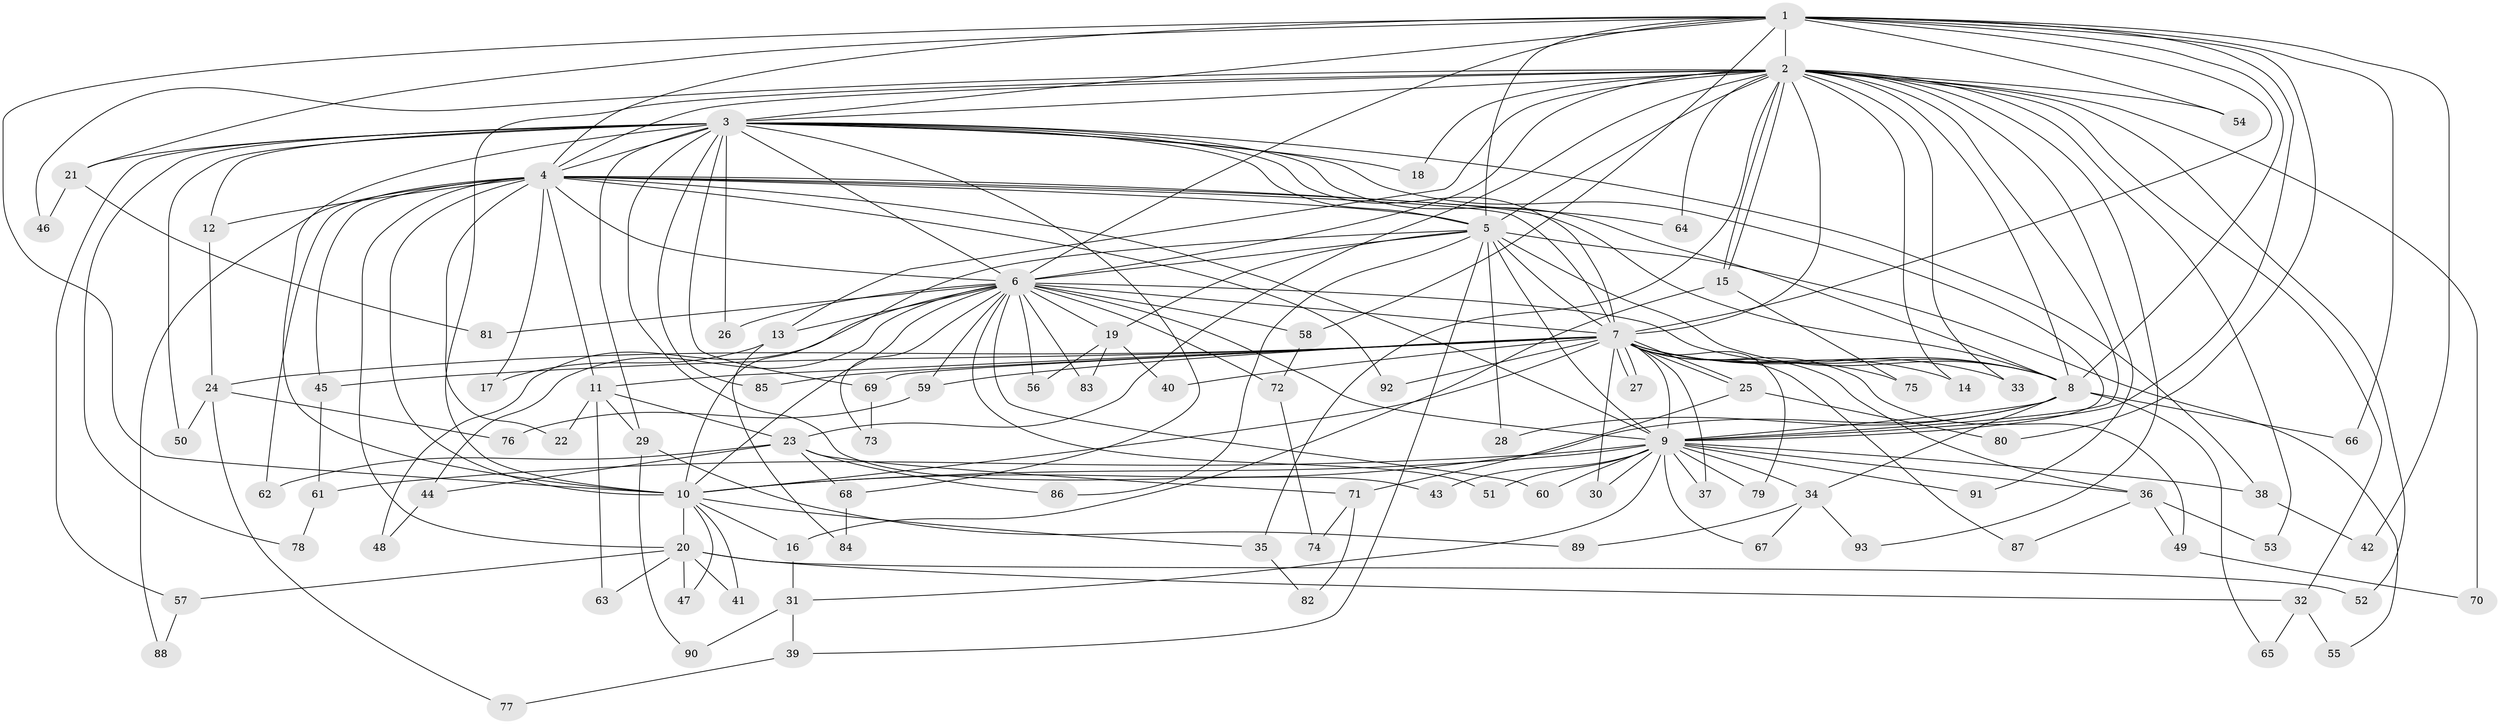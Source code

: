 // coarse degree distribution, {8: 0.037037037037037035, 18: 0.037037037037037035, 20: 0.037037037037037035, 7: 0.037037037037037035, 3: 0.2222222222222222, 1: 0.3333333333333333, 4: 0.037037037037037035, 2: 0.25925925925925924}
// Generated by graph-tools (version 1.1) at 2025/17/03/04/25 18:17:37]
// undirected, 93 vertices, 211 edges
graph export_dot {
graph [start="1"]
  node [color=gray90,style=filled];
  1;
  2;
  3;
  4;
  5;
  6;
  7;
  8;
  9;
  10;
  11;
  12;
  13;
  14;
  15;
  16;
  17;
  18;
  19;
  20;
  21;
  22;
  23;
  24;
  25;
  26;
  27;
  28;
  29;
  30;
  31;
  32;
  33;
  34;
  35;
  36;
  37;
  38;
  39;
  40;
  41;
  42;
  43;
  44;
  45;
  46;
  47;
  48;
  49;
  50;
  51;
  52;
  53;
  54;
  55;
  56;
  57;
  58;
  59;
  60;
  61;
  62;
  63;
  64;
  65;
  66;
  67;
  68;
  69;
  70;
  71;
  72;
  73;
  74;
  75;
  76;
  77;
  78;
  79;
  80;
  81;
  82;
  83;
  84;
  85;
  86;
  87;
  88;
  89;
  90;
  91;
  92;
  93;
  1 -- 2;
  1 -- 3;
  1 -- 4;
  1 -- 5;
  1 -- 6;
  1 -- 7;
  1 -- 8;
  1 -- 9;
  1 -- 10;
  1 -- 21;
  1 -- 42;
  1 -- 54;
  1 -- 58;
  1 -- 66;
  1 -- 80;
  2 -- 3;
  2 -- 4;
  2 -- 5;
  2 -- 6;
  2 -- 7;
  2 -- 8;
  2 -- 9;
  2 -- 10;
  2 -- 13;
  2 -- 14;
  2 -- 15;
  2 -- 15;
  2 -- 18;
  2 -- 23;
  2 -- 32;
  2 -- 33;
  2 -- 35;
  2 -- 46;
  2 -- 52;
  2 -- 53;
  2 -- 54;
  2 -- 64;
  2 -- 70;
  2 -- 91;
  2 -- 93;
  3 -- 4;
  3 -- 5;
  3 -- 6;
  3 -- 7;
  3 -- 8;
  3 -- 9;
  3 -- 10;
  3 -- 12;
  3 -- 18;
  3 -- 21;
  3 -- 26;
  3 -- 29;
  3 -- 38;
  3 -- 43;
  3 -- 50;
  3 -- 57;
  3 -- 68;
  3 -- 69;
  3 -- 78;
  3 -- 85;
  4 -- 5;
  4 -- 6;
  4 -- 7;
  4 -- 8;
  4 -- 9;
  4 -- 10;
  4 -- 11;
  4 -- 12;
  4 -- 17;
  4 -- 20;
  4 -- 22;
  4 -- 45;
  4 -- 62;
  4 -- 64;
  4 -- 88;
  4 -- 92;
  5 -- 6;
  5 -- 7;
  5 -- 8;
  5 -- 9;
  5 -- 10;
  5 -- 19;
  5 -- 28;
  5 -- 39;
  5 -- 55;
  5 -- 86;
  6 -- 7;
  6 -- 8;
  6 -- 9;
  6 -- 10;
  6 -- 13;
  6 -- 19;
  6 -- 26;
  6 -- 44;
  6 -- 48;
  6 -- 51;
  6 -- 56;
  6 -- 58;
  6 -- 59;
  6 -- 60;
  6 -- 72;
  6 -- 73;
  6 -- 81;
  6 -- 83;
  7 -- 8;
  7 -- 9;
  7 -- 10;
  7 -- 11;
  7 -- 14;
  7 -- 24;
  7 -- 25;
  7 -- 25;
  7 -- 27;
  7 -- 27;
  7 -- 30;
  7 -- 33;
  7 -- 36;
  7 -- 37;
  7 -- 40;
  7 -- 45;
  7 -- 49;
  7 -- 59;
  7 -- 69;
  7 -- 75;
  7 -- 79;
  7 -- 85;
  7 -- 87;
  7 -- 92;
  8 -- 9;
  8 -- 10;
  8 -- 28;
  8 -- 34;
  8 -- 65;
  8 -- 66;
  9 -- 10;
  9 -- 30;
  9 -- 31;
  9 -- 34;
  9 -- 36;
  9 -- 37;
  9 -- 38;
  9 -- 43;
  9 -- 51;
  9 -- 60;
  9 -- 61;
  9 -- 67;
  9 -- 79;
  9 -- 91;
  10 -- 16;
  10 -- 20;
  10 -- 35;
  10 -- 41;
  10 -- 47;
  11 -- 22;
  11 -- 23;
  11 -- 29;
  11 -- 63;
  12 -- 24;
  13 -- 17;
  13 -- 84;
  15 -- 16;
  15 -- 75;
  16 -- 31;
  19 -- 40;
  19 -- 56;
  19 -- 83;
  20 -- 32;
  20 -- 41;
  20 -- 47;
  20 -- 52;
  20 -- 57;
  20 -- 63;
  21 -- 46;
  21 -- 81;
  23 -- 44;
  23 -- 62;
  23 -- 68;
  23 -- 71;
  23 -- 86;
  24 -- 50;
  24 -- 76;
  24 -- 77;
  25 -- 71;
  25 -- 80;
  29 -- 89;
  29 -- 90;
  31 -- 39;
  31 -- 90;
  32 -- 55;
  32 -- 65;
  34 -- 67;
  34 -- 89;
  34 -- 93;
  35 -- 82;
  36 -- 49;
  36 -- 53;
  36 -- 87;
  38 -- 42;
  39 -- 77;
  44 -- 48;
  45 -- 61;
  49 -- 70;
  57 -- 88;
  58 -- 72;
  59 -- 76;
  61 -- 78;
  68 -- 84;
  69 -- 73;
  71 -- 74;
  71 -- 82;
  72 -- 74;
}
